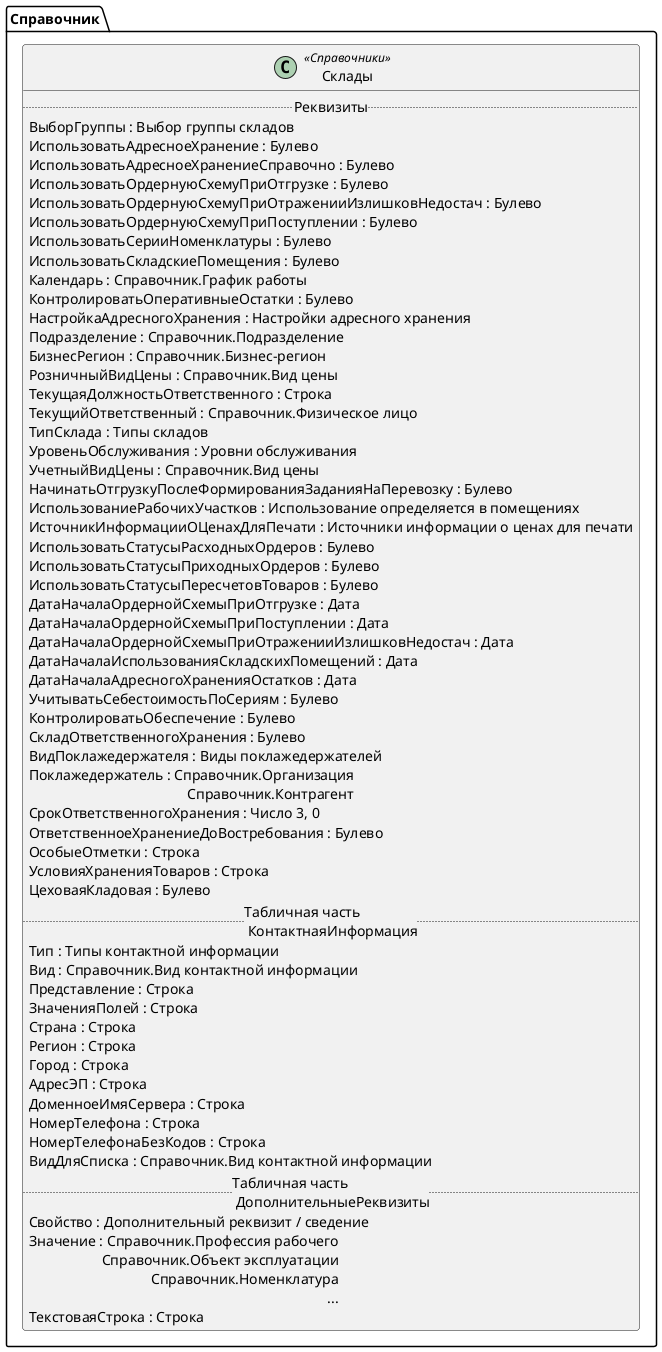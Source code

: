 ﻿@startuml Склады
'!include templates.wsd
'..\include templates.wsd
class Справочник.Склады as "Склады" <<Справочники>>
{
..Реквизиты..
ВыборГруппы : Выбор группы складов
ИспользоватьАдресноеХранение : Булево
ИспользоватьАдресноеХранениеСправочно : Булево
ИспользоватьОрдернуюСхемуПриОтгрузке : Булево
ИспользоватьОрдернуюСхемуПриОтраженииИзлишковНедостач : Булево
ИспользоватьОрдернуюСхемуПриПоступлении : Булево
ИспользоватьСерииНоменклатуры : Булево
ИспользоватьСкладскиеПомещения : Булево
Календарь : Справочник.График работы
КонтролироватьОперативныеОстатки : Булево
НастройкаАдресногоХранения : Настройки адресного хранения
Подразделение : Справочник.Подразделение
БизнесРегион : Справочник.Бизнес-регион
РозничныйВидЦены : Справочник.Вид цены
ТекущаяДолжностьОтветственного : Строка
ТекущийОтветственный : Справочник.Физическое лицо
ТипСклада : Типы складов
УровеньОбслуживания : Уровни обслуживания
УчетныйВидЦены : Справочник.Вид цены
НачинатьОтгрузкуПослеФормированияЗаданияНаПеревозку : Булево
ИспользованиеРабочихУчастков : Использование определяется в помещениях
ИсточникИнформацииОЦенахДляПечати : Источники информации о ценах для печати
ИспользоватьСтатусыРасходныхОрдеров : Булево
ИспользоватьСтатусыПриходныхОрдеров : Булево
ИспользоватьСтатусыПересчетовТоваров : Булево
ДатаНачалаОрдернойСхемыПриОтгрузке : Дата
ДатаНачалаОрдернойСхемыПриПоступлении : Дата
ДатаНачалаОрдернойСхемыПриОтраженииИзлишковНедостач : Дата
ДатаНачалаИспользованияСкладскихПомещений : Дата
ДатаНачалаАдресногоХраненияОстатков : Дата
УчитыватьСебестоимостьПоСериям : Булево
КонтролироватьОбеспечение : Булево
СкладОтветственногоХранения : Булево
ВидПоклажедержателя : Виды поклажедержателей
Поклажедержатель : Справочник.Организация\rСправочник.Контрагент
СрокОтветственногоХранения : Число 3, 0
ОтветственноеХранениеДоВостребования : Булево
ОсобыеОтметки : Строка
УсловияХраненияТоваров : Строка
ЦеховаяКладовая : Булево
..Табличная часть \n КонтактнаяИнформация..
Тип : Типы контактной информации
Вид : Справочник.Вид контактной информации
Представление : Строка
ЗначенияПолей : Строка
Страна : Строка
Регион : Строка
Город : Строка
АдресЭП : Строка
ДоменноеИмяСервера : Строка
НомерТелефона : Строка
НомерТелефонаБезКодов : Строка
ВидДляСписка : Справочник.Вид контактной информации
..Табличная часть \n ДополнительныеРеквизиты..
Свойство : Дополнительный реквизит / сведение
Значение : Справочник.Профессия рабочего\rСправочник.Объект эксплуатации\rСправочник.Номенклатура\r...
ТекстоваяСтрока : Строка
}
@enduml
